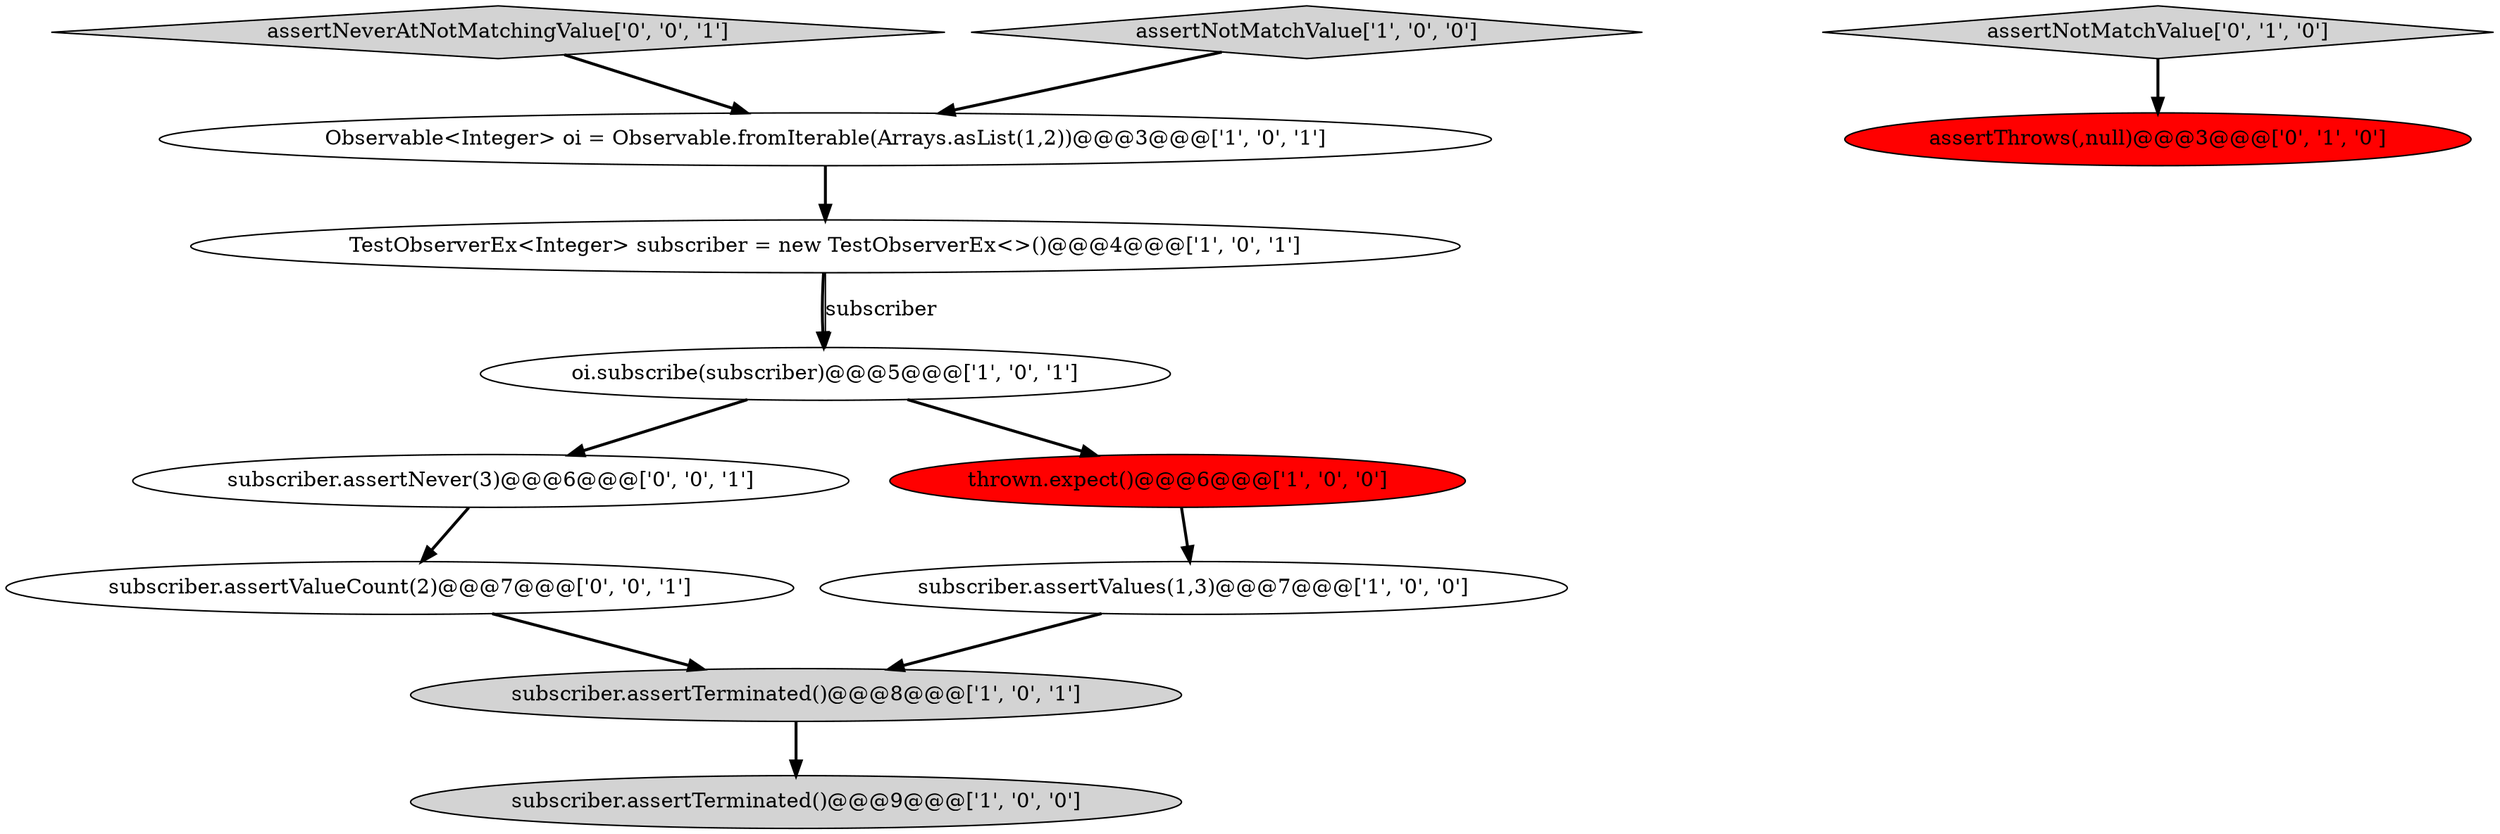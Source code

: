 digraph {
7 [style = filled, label = "subscriber.assertTerminated()@@@8@@@['1', '0', '1']", fillcolor = lightgray, shape = ellipse image = "AAA0AAABBB1BBB"];
9 [style = filled, label = "assertNotMatchValue['0', '1', '0']", fillcolor = lightgray, shape = diamond image = "AAA0AAABBB2BBB"];
11 [style = filled, label = "assertNeverAtNotMatchingValue['0', '0', '1']", fillcolor = lightgray, shape = diamond image = "AAA0AAABBB3BBB"];
5 [style = filled, label = "assertNotMatchValue['1', '0', '0']", fillcolor = lightgray, shape = diamond image = "AAA0AAABBB1BBB"];
12 [style = filled, label = "subscriber.assertNever(3)@@@6@@@['0', '0', '1']", fillcolor = white, shape = ellipse image = "AAA0AAABBB3BBB"];
4 [style = filled, label = "thrown.expect()@@@6@@@['1', '0', '0']", fillcolor = red, shape = ellipse image = "AAA1AAABBB1BBB"];
6 [style = filled, label = "TestObserverEx<Integer> subscriber = new TestObserverEx<>()@@@4@@@['1', '0', '1']", fillcolor = white, shape = ellipse image = "AAA0AAABBB1BBB"];
10 [style = filled, label = "subscriber.assertValueCount(2)@@@7@@@['0', '0', '1']", fillcolor = white, shape = ellipse image = "AAA0AAABBB3BBB"];
1 [style = filled, label = "oi.subscribe(subscriber)@@@5@@@['1', '0', '1']", fillcolor = white, shape = ellipse image = "AAA0AAABBB1BBB"];
0 [style = filled, label = "Observable<Integer> oi = Observable.fromIterable(Arrays.asList(1,2))@@@3@@@['1', '0', '1']", fillcolor = white, shape = ellipse image = "AAA0AAABBB1BBB"];
8 [style = filled, label = "assertThrows(,null)@@@3@@@['0', '1', '0']", fillcolor = red, shape = ellipse image = "AAA1AAABBB2BBB"];
3 [style = filled, label = "subscriber.assertValues(1,3)@@@7@@@['1', '0', '0']", fillcolor = white, shape = ellipse image = "AAA0AAABBB1BBB"];
2 [style = filled, label = "subscriber.assertTerminated()@@@9@@@['1', '0', '0']", fillcolor = lightgray, shape = ellipse image = "AAA0AAABBB1BBB"];
6->1 [style = bold, label=""];
4->3 [style = bold, label=""];
1->4 [style = bold, label=""];
12->10 [style = bold, label=""];
11->0 [style = bold, label=""];
6->1 [style = solid, label="subscriber"];
5->0 [style = bold, label=""];
3->7 [style = bold, label=""];
9->8 [style = bold, label=""];
0->6 [style = bold, label=""];
7->2 [style = bold, label=""];
10->7 [style = bold, label=""];
1->12 [style = bold, label=""];
}
